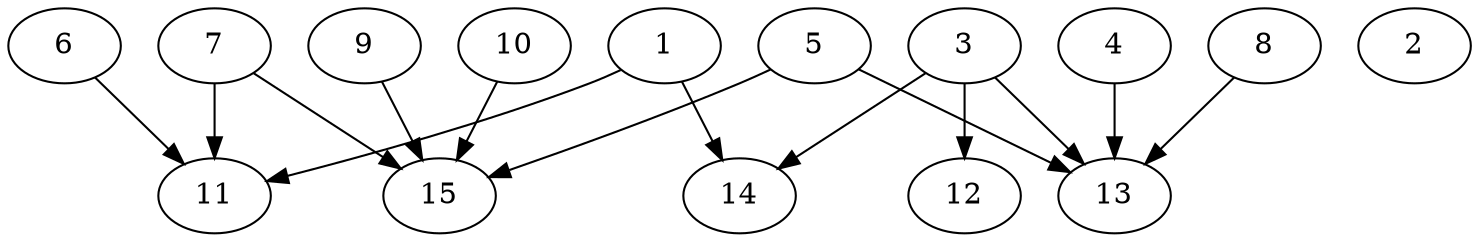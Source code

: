 // DAG automatically generated by daggen at Thu Oct  3 13:59:26 2019
// ./daggen --dot -n 15 --ccr 0.4 --fat 0.9 --regular 0.9 --density 0.5 --mindata 5242880 --maxdata 52428800 
digraph G {
  1 [size="43182080", alpha="0.01", expect_size="17272832"] 
  1 -> 11 [size ="17272832"]
  1 -> 14 [size ="17272832"]
  2 [size="29383680", alpha="0.15", expect_size="11753472"] 
  3 [size="68520960", alpha="0.07", expect_size="27408384"] 
  3 -> 12 [size ="27408384"]
  3 -> 13 [size ="27408384"]
  3 -> 14 [size ="27408384"]
  4 [size="99686400", alpha="0.01", expect_size="39874560"] 
  4 -> 13 [size ="39874560"]
  5 [size="69550080", alpha="0.09", expect_size="27820032"] 
  5 -> 13 [size ="27820032"]
  5 -> 15 [size ="27820032"]
  6 [size="87060480", alpha="0.01", expect_size="34824192"] 
  6 -> 11 [size ="34824192"]
  7 [size="20800000", alpha="0.12", expect_size="8320000"] 
  7 -> 11 [size ="8320000"]
  7 -> 15 [size ="8320000"]
  8 [size="66145280", alpha="0.16", expect_size="26458112"] 
  8 -> 13 [size ="26458112"]
  9 [size="39828480", alpha="0.02", expect_size="15931392"] 
  9 -> 15 [size ="15931392"]
  10 [size="51560960", alpha="0.07", expect_size="20624384"] 
  10 -> 15 [size ="20624384"]
  11 [size="111301120", alpha="0.04", expect_size="44520448"] 
  12 [size="117478400", alpha="0.02", expect_size="46991360"] 
  13 [size="88604160", alpha="0.19", expect_size="35441664"] 
  14 [size="14077440", alpha="0.09", expect_size="5630976"] 
  15 [size="22830080", alpha="0.06", expect_size="9132032"] 
}
